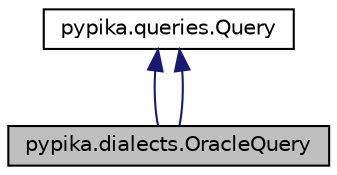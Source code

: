 digraph "pypika.dialects.OracleQuery"
{
 // LATEX_PDF_SIZE
  edge [fontname="Helvetica",fontsize="10",labelfontname="Helvetica",labelfontsize="10"];
  node [fontname="Helvetica",fontsize="10",shape=record];
  Node1 [label="pypika.dialects.OracleQuery",height=0.2,width=0.4,color="black", fillcolor="grey75", style="filled", fontcolor="black",tooltip=" "];
  Node2 -> Node1 [dir="back",color="midnightblue",fontsize="10",style="solid",fontname="Helvetica"];
  Node2 [label="pypika.queries.Query",height=0.2,width=0.4,color="black", fillcolor="white", style="filled",URL="$classpypika_1_1queries_1_1Query.html",tooltip=" "];
  Node2 -> Node1 [dir="back",color="midnightblue",fontsize="10",style="solid",fontname="Helvetica"];
}
